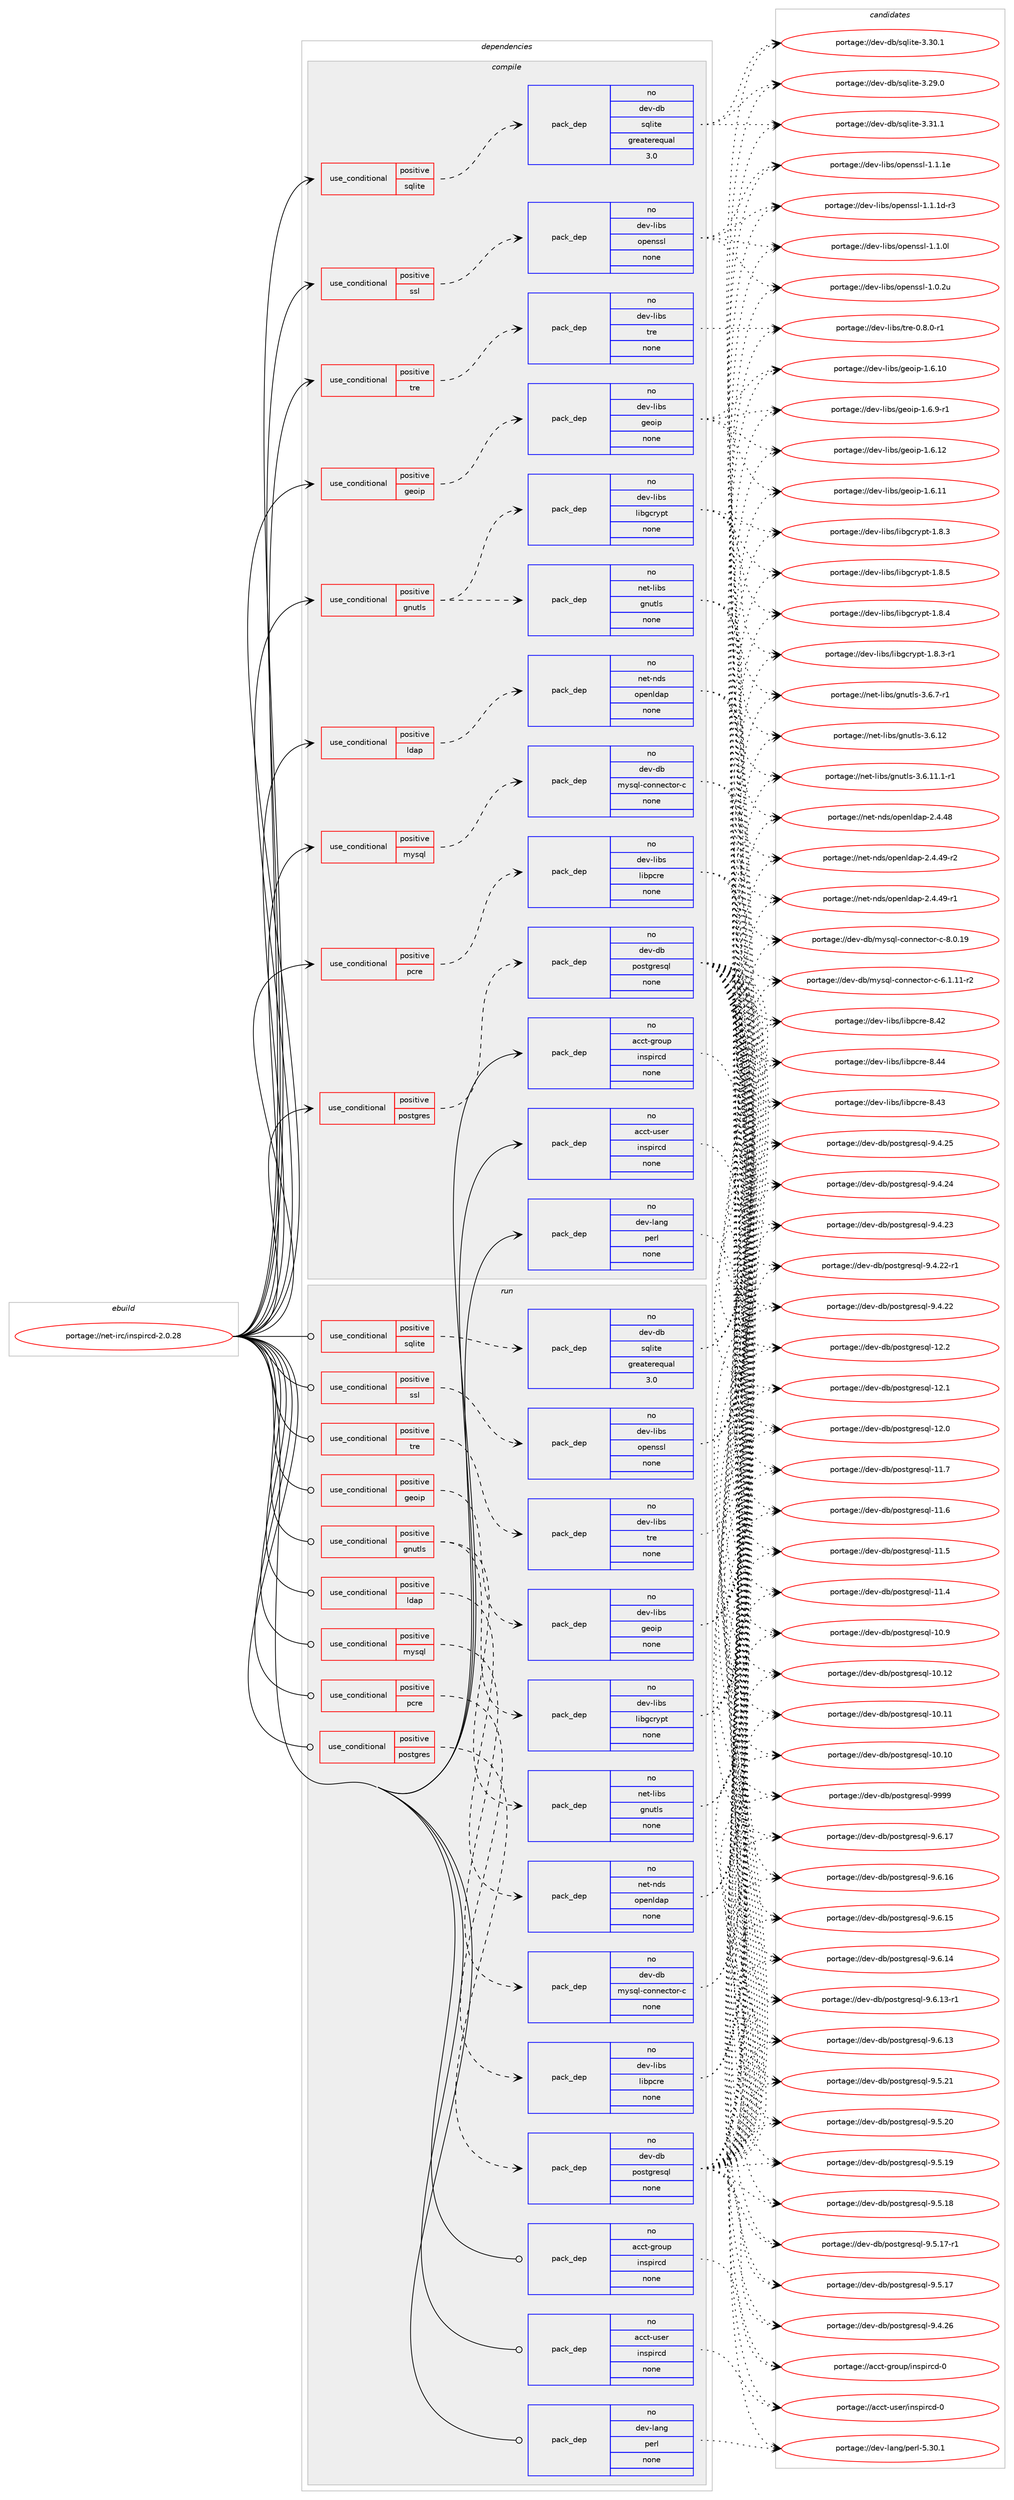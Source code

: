 digraph prolog {

# *************
# Graph options
# *************

newrank=true;
concentrate=true;
compound=true;
graph [rankdir=LR,fontname=Helvetica,fontsize=10,ranksep=1.5];#, ranksep=2.5, nodesep=0.2];
edge  [arrowhead=vee];
node  [fontname=Helvetica,fontsize=10];

# **********
# The ebuild
# **********

subgraph cluster_leftcol {
color=gray;
rank=same;
label=<<i>ebuild</i>>;
id [label="portage://net-irc/inspircd-2.0.28", color=red, width=4, href="../net-irc/inspircd-2.0.28.svg"];
}

# ****************
# The dependencies
# ****************

subgraph cluster_midcol {
color=gray;
label=<<i>dependencies</i>>;
subgraph cluster_compile {
fillcolor="#eeeeee";
style=filled;
label=<<i>compile</i>>;
subgraph cond4062 {
dependency23791 [label=<<TABLE BORDER="0" CELLBORDER="1" CELLSPACING="0" CELLPADDING="4"><TR><TD ROWSPAN="3" CELLPADDING="10">use_conditional</TD></TR><TR><TD>positive</TD></TR><TR><TD>geoip</TD></TR></TABLE>>, shape=none, color=red];
subgraph pack19357 {
dependency23792 [label=<<TABLE BORDER="0" CELLBORDER="1" CELLSPACING="0" CELLPADDING="4" WIDTH="220"><TR><TD ROWSPAN="6" CELLPADDING="30">pack_dep</TD></TR><TR><TD WIDTH="110">no</TD></TR><TR><TD>dev-libs</TD></TR><TR><TD>geoip</TD></TR><TR><TD>none</TD></TR><TR><TD></TD></TR></TABLE>>, shape=none, color=blue];
}
dependency23791:e -> dependency23792:w [weight=20,style="dashed",arrowhead="vee"];
}
id:e -> dependency23791:w [weight=20,style="solid",arrowhead="vee"];
subgraph cond4063 {
dependency23793 [label=<<TABLE BORDER="0" CELLBORDER="1" CELLSPACING="0" CELLPADDING="4"><TR><TD ROWSPAN="3" CELLPADDING="10">use_conditional</TD></TR><TR><TD>positive</TD></TR><TR><TD>gnutls</TD></TR></TABLE>>, shape=none, color=red];
subgraph pack19358 {
dependency23794 [label=<<TABLE BORDER="0" CELLBORDER="1" CELLSPACING="0" CELLPADDING="4" WIDTH="220"><TR><TD ROWSPAN="6" CELLPADDING="30">pack_dep</TD></TR><TR><TD WIDTH="110">no</TD></TR><TR><TD>net-libs</TD></TR><TR><TD>gnutls</TD></TR><TR><TD>none</TD></TR><TR><TD></TD></TR></TABLE>>, shape=none, color=blue];
}
dependency23793:e -> dependency23794:w [weight=20,style="dashed",arrowhead="vee"];
subgraph pack19359 {
dependency23795 [label=<<TABLE BORDER="0" CELLBORDER="1" CELLSPACING="0" CELLPADDING="4" WIDTH="220"><TR><TD ROWSPAN="6" CELLPADDING="30">pack_dep</TD></TR><TR><TD WIDTH="110">no</TD></TR><TR><TD>dev-libs</TD></TR><TR><TD>libgcrypt</TD></TR><TR><TD>none</TD></TR><TR><TD></TD></TR></TABLE>>, shape=none, color=blue];
}
dependency23793:e -> dependency23795:w [weight=20,style="dashed",arrowhead="vee"];
}
id:e -> dependency23793:w [weight=20,style="solid",arrowhead="vee"];
subgraph cond4064 {
dependency23796 [label=<<TABLE BORDER="0" CELLBORDER="1" CELLSPACING="0" CELLPADDING="4"><TR><TD ROWSPAN="3" CELLPADDING="10">use_conditional</TD></TR><TR><TD>positive</TD></TR><TR><TD>ldap</TD></TR></TABLE>>, shape=none, color=red];
subgraph pack19360 {
dependency23797 [label=<<TABLE BORDER="0" CELLBORDER="1" CELLSPACING="0" CELLPADDING="4" WIDTH="220"><TR><TD ROWSPAN="6" CELLPADDING="30">pack_dep</TD></TR><TR><TD WIDTH="110">no</TD></TR><TR><TD>net-nds</TD></TR><TR><TD>openldap</TD></TR><TR><TD>none</TD></TR><TR><TD></TD></TR></TABLE>>, shape=none, color=blue];
}
dependency23796:e -> dependency23797:w [weight=20,style="dashed",arrowhead="vee"];
}
id:e -> dependency23796:w [weight=20,style="solid",arrowhead="vee"];
subgraph cond4065 {
dependency23798 [label=<<TABLE BORDER="0" CELLBORDER="1" CELLSPACING="0" CELLPADDING="4"><TR><TD ROWSPAN="3" CELLPADDING="10">use_conditional</TD></TR><TR><TD>positive</TD></TR><TR><TD>mysql</TD></TR></TABLE>>, shape=none, color=red];
subgraph pack19361 {
dependency23799 [label=<<TABLE BORDER="0" CELLBORDER="1" CELLSPACING="0" CELLPADDING="4" WIDTH="220"><TR><TD ROWSPAN="6" CELLPADDING="30">pack_dep</TD></TR><TR><TD WIDTH="110">no</TD></TR><TR><TD>dev-db</TD></TR><TR><TD>mysql-connector-c</TD></TR><TR><TD>none</TD></TR><TR><TD></TD></TR></TABLE>>, shape=none, color=blue];
}
dependency23798:e -> dependency23799:w [weight=20,style="dashed",arrowhead="vee"];
}
id:e -> dependency23798:w [weight=20,style="solid",arrowhead="vee"];
subgraph cond4066 {
dependency23800 [label=<<TABLE BORDER="0" CELLBORDER="1" CELLSPACING="0" CELLPADDING="4"><TR><TD ROWSPAN="3" CELLPADDING="10">use_conditional</TD></TR><TR><TD>positive</TD></TR><TR><TD>pcre</TD></TR></TABLE>>, shape=none, color=red];
subgraph pack19362 {
dependency23801 [label=<<TABLE BORDER="0" CELLBORDER="1" CELLSPACING="0" CELLPADDING="4" WIDTH="220"><TR><TD ROWSPAN="6" CELLPADDING="30">pack_dep</TD></TR><TR><TD WIDTH="110">no</TD></TR><TR><TD>dev-libs</TD></TR><TR><TD>libpcre</TD></TR><TR><TD>none</TD></TR><TR><TD></TD></TR></TABLE>>, shape=none, color=blue];
}
dependency23800:e -> dependency23801:w [weight=20,style="dashed",arrowhead="vee"];
}
id:e -> dependency23800:w [weight=20,style="solid",arrowhead="vee"];
subgraph cond4067 {
dependency23802 [label=<<TABLE BORDER="0" CELLBORDER="1" CELLSPACING="0" CELLPADDING="4"><TR><TD ROWSPAN="3" CELLPADDING="10">use_conditional</TD></TR><TR><TD>positive</TD></TR><TR><TD>postgres</TD></TR></TABLE>>, shape=none, color=red];
subgraph pack19363 {
dependency23803 [label=<<TABLE BORDER="0" CELLBORDER="1" CELLSPACING="0" CELLPADDING="4" WIDTH="220"><TR><TD ROWSPAN="6" CELLPADDING="30">pack_dep</TD></TR><TR><TD WIDTH="110">no</TD></TR><TR><TD>dev-db</TD></TR><TR><TD>postgresql</TD></TR><TR><TD>none</TD></TR><TR><TD></TD></TR></TABLE>>, shape=none, color=blue];
}
dependency23802:e -> dependency23803:w [weight=20,style="dashed",arrowhead="vee"];
}
id:e -> dependency23802:w [weight=20,style="solid",arrowhead="vee"];
subgraph cond4068 {
dependency23804 [label=<<TABLE BORDER="0" CELLBORDER="1" CELLSPACING="0" CELLPADDING="4"><TR><TD ROWSPAN="3" CELLPADDING="10">use_conditional</TD></TR><TR><TD>positive</TD></TR><TR><TD>sqlite</TD></TR></TABLE>>, shape=none, color=red];
subgraph pack19364 {
dependency23805 [label=<<TABLE BORDER="0" CELLBORDER="1" CELLSPACING="0" CELLPADDING="4" WIDTH="220"><TR><TD ROWSPAN="6" CELLPADDING="30">pack_dep</TD></TR><TR><TD WIDTH="110">no</TD></TR><TR><TD>dev-db</TD></TR><TR><TD>sqlite</TD></TR><TR><TD>greaterequal</TD></TR><TR><TD>3.0</TD></TR></TABLE>>, shape=none, color=blue];
}
dependency23804:e -> dependency23805:w [weight=20,style="dashed",arrowhead="vee"];
}
id:e -> dependency23804:w [weight=20,style="solid",arrowhead="vee"];
subgraph cond4069 {
dependency23806 [label=<<TABLE BORDER="0" CELLBORDER="1" CELLSPACING="0" CELLPADDING="4"><TR><TD ROWSPAN="3" CELLPADDING="10">use_conditional</TD></TR><TR><TD>positive</TD></TR><TR><TD>ssl</TD></TR></TABLE>>, shape=none, color=red];
subgraph pack19365 {
dependency23807 [label=<<TABLE BORDER="0" CELLBORDER="1" CELLSPACING="0" CELLPADDING="4" WIDTH="220"><TR><TD ROWSPAN="6" CELLPADDING="30">pack_dep</TD></TR><TR><TD WIDTH="110">no</TD></TR><TR><TD>dev-libs</TD></TR><TR><TD>openssl</TD></TR><TR><TD>none</TD></TR><TR><TD></TD></TR></TABLE>>, shape=none, color=blue];
}
dependency23806:e -> dependency23807:w [weight=20,style="dashed",arrowhead="vee"];
}
id:e -> dependency23806:w [weight=20,style="solid",arrowhead="vee"];
subgraph cond4070 {
dependency23808 [label=<<TABLE BORDER="0" CELLBORDER="1" CELLSPACING="0" CELLPADDING="4"><TR><TD ROWSPAN="3" CELLPADDING="10">use_conditional</TD></TR><TR><TD>positive</TD></TR><TR><TD>tre</TD></TR></TABLE>>, shape=none, color=red];
subgraph pack19366 {
dependency23809 [label=<<TABLE BORDER="0" CELLBORDER="1" CELLSPACING="0" CELLPADDING="4" WIDTH="220"><TR><TD ROWSPAN="6" CELLPADDING="30">pack_dep</TD></TR><TR><TD WIDTH="110">no</TD></TR><TR><TD>dev-libs</TD></TR><TR><TD>tre</TD></TR><TR><TD>none</TD></TR><TR><TD></TD></TR></TABLE>>, shape=none, color=blue];
}
dependency23808:e -> dependency23809:w [weight=20,style="dashed",arrowhead="vee"];
}
id:e -> dependency23808:w [weight=20,style="solid",arrowhead="vee"];
subgraph pack19367 {
dependency23810 [label=<<TABLE BORDER="0" CELLBORDER="1" CELLSPACING="0" CELLPADDING="4" WIDTH="220"><TR><TD ROWSPAN="6" CELLPADDING="30">pack_dep</TD></TR><TR><TD WIDTH="110">no</TD></TR><TR><TD>acct-group</TD></TR><TR><TD>inspircd</TD></TR><TR><TD>none</TD></TR><TR><TD></TD></TR></TABLE>>, shape=none, color=blue];
}
id:e -> dependency23810:w [weight=20,style="solid",arrowhead="vee"];
subgraph pack19368 {
dependency23811 [label=<<TABLE BORDER="0" CELLBORDER="1" CELLSPACING="0" CELLPADDING="4" WIDTH="220"><TR><TD ROWSPAN="6" CELLPADDING="30">pack_dep</TD></TR><TR><TD WIDTH="110">no</TD></TR><TR><TD>acct-user</TD></TR><TR><TD>inspircd</TD></TR><TR><TD>none</TD></TR><TR><TD></TD></TR></TABLE>>, shape=none, color=blue];
}
id:e -> dependency23811:w [weight=20,style="solid",arrowhead="vee"];
subgraph pack19369 {
dependency23812 [label=<<TABLE BORDER="0" CELLBORDER="1" CELLSPACING="0" CELLPADDING="4" WIDTH="220"><TR><TD ROWSPAN="6" CELLPADDING="30">pack_dep</TD></TR><TR><TD WIDTH="110">no</TD></TR><TR><TD>dev-lang</TD></TR><TR><TD>perl</TD></TR><TR><TD>none</TD></TR><TR><TD></TD></TR></TABLE>>, shape=none, color=blue];
}
id:e -> dependency23812:w [weight=20,style="solid",arrowhead="vee"];
}
subgraph cluster_compileandrun {
fillcolor="#eeeeee";
style=filled;
label=<<i>compile and run</i>>;
}
subgraph cluster_run {
fillcolor="#eeeeee";
style=filled;
label=<<i>run</i>>;
subgraph cond4071 {
dependency23813 [label=<<TABLE BORDER="0" CELLBORDER="1" CELLSPACING="0" CELLPADDING="4"><TR><TD ROWSPAN="3" CELLPADDING="10">use_conditional</TD></TR><TR><TD>positive</TD></TR><TR><TD>geoip</TD></TR></TABLE>>, shape=none, color=red];
subgraph pack19370 {
dependency23814 [label=<<TABLE BORDER="0" CELLBORDER="1" CELLSPACING="0" CELLPADDING="4" WIDTH="220"><TR><TD ROWSPAN="6" CELLPADDING="30">pack_dep</TD></TR><TR><TD WIDTH="110">no</TD></TR><TR><TD>dev-libs</TD></TR><TR><TD>geoip</TD></TR><TR><TD>none</TD></TR><TR><TD></TD></TR></TABLE>>, shape=none, color=blue];
}
dependency23813:e -> dependency23814:w [weight=20,style="dashed",arrowhead="vee"];
}
id:e -> dependency23813:w [weight=20,style="solid",arrowhead="odot"];
subgraph cond4072 {
dependency23815 [label=<<TABLE BORDER="0" CELLBORDER="1" CELLSPACING="0" CELLPADDING="4"><TR><TD ROWSPAN="3" CELLPADDING="10">use_conditional</TD></TR><TR><TD>positive</TD></TR><TR><TD>gnutls</TD></TR></TABLE>>, shape=none, color=red];
subgraph pack19371 {
dependency23816 [label=<<TABLE BORDER="0" CELLBORDER="1" CELLSPACING="0" CELLPADDING="4" WIDTH="220"><TR><TD ROWSPAN="6" CELLPADDING="30">pack_dep</TD></TR><TR><TD WIDTH="110">no</TD></TR><TR><TD>net-libs</TD></TR><TR><TD>gnutls</TD></TR><TR><TD>none</TD></TR><TR><TD></TD></TR></TABLE>>, shape=none, color=blue];
}
dependency23815:e -> dependency23816:w [weight=20,style="dashed",arrowhead="vee"];
subgraph pack19372 {
dependency23817 [label=<<TABLE BORDER="0" CELLBORDER="1" CELLSPACING="0" CELLPADDING="4" WIDTH="220"><TR><TD ROWSPAN="6" CELLPADDING="30">pack_dep</TD></TR><TR><TD WIDTH="110">no</TD></TR><TR><TD>dev-libs</TD></TR><TR><TD>libgcrypt</TD></TR><TR><TD>none</TD></TR><TR><TD></TD></TR></TABLE>>, shape=none, color=blue];
}
dependency23815:e -> dependency23817:w [weight=20,style="dashed",arrowhead="vee"];
}
id:e -> dependency23815:w [weight=20,style="solid",arrowhead="odot"];
subgraph cond4073 {
dependency23818 [label=<<TABLE BORDER="0" CELLBORDER="1" CELLSPACING="0" CELLPADDING="4"><TR><TD ROWSPAN="3" CELLPADDING="10">use_conditional</TD></TR><TR><TD>positive</TD></TR><TR><TD>ldap</TD></TR></TABLE>>, shape=none, color=red];
subgraph pack19373 {
dependency23819 [label=<<TABLE BORDER="0" CELLBORDER="1" CELLSPACING="0" CELLPADDING="4" WIDTH="220"><TR><TD ROWSPAN="6" CELLPADDING="30">pack_dep</TD></TR><TR><TD WIDTH="110">no</TD></TR><TR><TD>net-nds</TD></TR><TR><TD>openldap</TD></TR><TR><TD>none</TD></TR><TR><TD></TD></TR></TABLE>>, shape=none, color=blue];
}
dependency23818:e -> dependency23819:w [weight=20,style="dashed",arrowhead="vee"];
}
id:e -> dependency23818:w [weight=20,style="solid",arrowhead="odot"];
subgraph cond4074 {
dependency23820 [label=<<TABLE BORDER="0" CELLBORDER="1" CELLSPACING="0" CELLPADDING="4"><TR><TD ROWSPAN="3" CELLPADDING="10">use_conditional</TD></TR><TR><TD>positive</TD></TR><TR><TD>mysql</TD></TR></TABLE>>, shape=none, color=red];
subgraph pack19374 {
dependency23821 [label=<<TABLE BORDER="0" CELLBORDER="1" CELLSPACING="0" CELLPADDING="4" WIDTH="220"><TR><TD ROWSPAN="6" CELLPADDING="30">pack_dep</TD></TR><TR><TD WIDTH="110">no</TD></TR><TR><TD>dev-db</TD></TR><TR><TD>mysql-connector-c</TD></TR><TR><TD>none</TD></TR><TR><TD></TD></TR></TABLE>>, shape=none, color=blue];
}
dependency23820:e -> dependency23821:w [weight=20,style="dashed",arrowhead="vee"];
}
id:e -> dependency23820:w [weight=20,style="solid",arrowhead="odot"];
subgraph cond4075 {
dependency23822 [label=<<TABLE BORDER="0" CELLBORDER="1" CELLSPACING="0" CELLPADDING="4"><TR><TD ROWSPAN="3" CELLPADDING="10">use_conditional</TD></TR><TR><TD>positive</TD></TR><TR><TD>pcre</TD></TR></TABLE>>, shape=none, color=red];
subgraph pack19375 {
dependency23823 [label=<<TABLE BORDER="0" CELLBORDER="1" CELLSPACING="0" CELLPADDING="4" WIDTH="220"><TR><TD ROWSPAN="6" CELLPADDING="30">pack_dep</TD></TR><TR><TD WIDTH="110">no</TD></TR><TR><TD>dev-libs</TD></TR><TR><TD>libpcre</TD></TR><TR><TD>none</TD></TR><TR><TD></TD></TR></TABLE>>, shape=none, color=blue];
}
dependency23822:e -> dependency23823:w [weight=20,style="dashed",arrowhead="vee"];
}
id:e -> dependency23822:w [weight=20,style="solid",arrowhead="odot"];
subgraph cond4076 {
dependency23824 [label=<<TABLE BORDER="0" CELLBORDER="1" CELLSPACING="0" CELLPADDING="4"><TR><TD ROWSPAN="3" CELLPADDING="10">use_conditional</TD></TR><TR><TD>positive</TD></TR><TR><TD>postgres</TD></TR></TABLE>>, shape=none, color=red];
subgraph pack19376 {
dependency23825 [label=<<TABLE BORDER="0" CELLBORDER="1" CELLSPACING="0" CELLPADDING="4" WIDTH="220"><TR><TD ROWSPAN="6" CELLPADDING="30">pack_dep</TD></TR><TR><TD WIDTH="110">no</TD></TR><TR><TD>dev-db</TD></TR><TR><TD>postgresql</TD></TR><TR><TD>none</TD></TR><TR><TD></TD></TR></TABLE>>, shape=none, color=blue];
}
dependency23824:e -> dependency23825:w [weight=20,style="dashed",arrowhead="vee"];
}
id:e -> dependency23824:w [weight=20,style="solid",arrowhead="odot"];
subgraph cond4077 {
dependency23826 [label=<<TABLE BORDER="0" CELLBORDER="1" CELLSPACING="0" CELLPADDING="4"><TR><TD ROWSPAN="3" CELLPADDING="10">use_conditional</TD></TR><TR><TD>positive</TD></TR><TR><TD>sqlite</TD></TR></TABLE>>, shape=none, color=red];
subgraph pack19377 {
dependency23827 [label=<<TABLE BORDER="0" CELLBORDER="1" CELLSPACING="0" CELLPADDING="4" WIDTH="220"><TR><TD ROWSPAN="6" CELLPADDING="30">pack_dep</TD></TR><TR><TD WIDTH="110">no</TD></TR><TR><TD>dev-db</TD></TR><TR><TD>sqlite</TD></TR><TR><TD>greaterequal</TD></TR><TR><TD>3.0</TD></TR></TABLE>>, shape=none, color=blue];
}
dependency23826:e -> dependency23827:w [weight=20,style="dashed",arrowhead="vee"];
}
id:e -> dependency23826:w [weight=20,style="solid",arrowhead="odot"];
subgraph cond4078 {
dependency23828 [label=<<TABLE BORDER="0" CELLBORDER="1" CELLSPACING="0" CELLPADDING="4"><TR><TD ROWSPAN="3" CELLPADDING="10">use_conditional</TD></TR><TR><TD>positive</TD></TR><TR><TD>ssl</TD></TR></TABLE>>, shape=none, color=red];
subgraph pack19378 {
dependency23829 [label=<<TABLE BORDER="0" CELLBORDER="1" CELLSPACING="0" CELLPADDING="4" WIDTH="220"><TR><TD ROWSPAN="6" CELLPADDING="30">pack_dep</TD></TR><TR><TD WIDTH="110">no</TD></TR><TR><TD>dev-libs</TD></TR><TR><TD>openssl</TD></TR><TR><TD>none</TD></TR><TR><TD></TD></TR></TABLE>>, shape=none, color=blue];
}
dependency23828:e -> dependency23829:w [weight=20,style="dashed",arrowhead="vee"];
}
id:e -> dependency23828:w [weight=20,style="solid",arrowhead="odot"];
subgraph cond4079 {
dependency23830 [label=<<TABLE BORDER="0" CELLBORDER="1" CELLSPACING="0" CELLPADDING="4"><TR><TD ROWSPAN="3" CELLPADDING="10">use_conditional</TD></TR><TR><TD>positive</TD></TR><TR><TD>tre</TD></TR></TABLE>>, shape=none, color=red];
subgraph pack19379 {
dependency23831 [label=<<TABLE BORDER="0" CELLBORDER="1" CELLSPACING="0" CELLPADDING="4" WIDTH="220"><TR><TD ROWSPAN="6" CELLPADDING="30">pack_dep</TD></TR><TR><TD WIDTH="110">no</TD></TR><TR><TD>dev-libs</TD></TR><TR><TD>tre</TD></TR><TR><TD>none</TD></TR><TR><TD></TD></TR></TABLE>>, shape=none, color=blue];
}
dependency23830:e -> dependency23831:w [weight=20,style="dashed",arrowhead="vee"];
}
id:e -> dependency23830:w [weight=20,style="solid",arrowhead="odot"];
subgraph pack19380 {
dependency23832 [label=<<TABLE BORDER="0" CELLBORDER="1" CELLSPACING="0" CELLPADDING="4" WIDTH="220"><TR><TD ROWSPAN="6" CELLPADDING="30">pack_dep</TD></TR><TR><TD WIDTH="110">no</TD></TR><TR><TD>acct-group</TD></TR><TR><TD>inspircd</TD></TR><TR><TD>none</TD></TR><TR><TD></TD></TR></TABLE>>, shape=none, color=blue];
}
id:e -> dependency23832:w [weight=20,style="solid",arrowhead="odot"];
subgraph pack19381 {
dependency23833 [label=<<TABLE BORDER="0" CELLBORDER="1" CELLSPACING="0" CELLPADDING="4" WIDTH="220"><TR><TD ROWSPAN="6" CELLPADDING="30">pack_dep</TD></TR><TR><TD WIDTH="110">no</TD></TR><TR><TD>acct-user</TD></TR><TR><TD>inspircd</TD></TR><TR><TD>none</TD></TR><TR><TD></TD></TR></TABLE>>, shape=none, color=blue];
}
id:e -> dependency23833:w [weight=20,style="solid",arrowhead="odot"];
subgraph pack19382 {
dependency23834 [label=<<TABLE BORDER="0" CELLBORDER="1" CELLSPACING="0" CELLPADDING="4" WIDTH="220"><TR><TD ROWSPAN="6" CELLPADDING="30">pack_dep</TD></TR><TR><TD WIDTH="110">no</TD></TR><TR><TD>dev-lang</TD></TR><TR><TD>perl</TD></TR><TR><TD>none</TD></TR><TR><TD></TD></TR></TABLE>>, shape=none, color=blue];
}
id:e -> dependency23834:w [weight=20,style="solid",arrowhead="odot"];
}
}

# **************
# The candidates
# **************

subgraph cluster_choices {
rank=same;
color=gray;
label=<<i>candidates</i>>;

subgraph choice19357 {
color=black;
nodesep=1;
choice1001011184510810598115471031011111051124549465446574511449 [label="portage://dev-libs/geoip-1.6.9-r1", color=red, width=4,href="../dev-libs/geoip-1.6.9-r1.svg"];
choice10010111845108105981154710310111110511245494654464950 [label="portage://dev-libs/geoip-1.6.12", color=red, width=4,href="../dev-libs/geoip-1.6.12.svg"];
choice10010111845108105981154710310111110511245494654464949 [label="portage://dev-libs/geoip-1.6.11", color=red, width=4,href="../dev-libs/geoip-1.6.11.svg"];
choice10010111845108105981154710310111110511245494654464948 [label="portage://dev-libs/geoip-1.6.10", color=red, width=4,href="../dev-libs/geoip-1.6.10.svg"];
dependency23792:e -> choice1001011184510810598115471031011111051124549465446574511449:w [style=dotted,weight="100"];
dependency23792:e -> choice10010111845108105981154710310111110511245494654464950:w [style=dotted,weight="100"];
dependency23792:e -> choice10010111845108105981154710310111110511245494654464949:w [style=dotted,weight="100"];
dependency23792:e -> choice10010111845108105981154710310111110511245494654464948:w [style=dotted,weight="100"];
}
subgraph choice19358 {
color=black;
nodesep=1;
choice1101011164510810598115471031101171161081154551465446554511449 [label="portage://net-libs/gnutls-3.6.7-r1", color=red, width=4,href="../net-libs/gnutls-3.6.7-r1.svg"];
choice11010111645108105981154710311011711610811545514654464950 [label="portage://net-libs/gnutls-3.6.12", color=red, width=4,href="../net-libs/gnutls-3.6.12.svg"];
choice1101011164510810598115471031101171161081154551465446494946494511449 [label="portage://net-libs/gnutls-3.6.11.1-r1", color=red, width=4,href="../net-libs/gnutls-3.6.11.1-r1.svg"];
dependency23794:e -> choice1101011164510810598115471031101171161081154551465446554511449:w [style=dotted,weight="100"];
dependency23794:e -> choice11010111645108105981154710311011711610811545514654464950:w [style=dotted,weight="100"];
dependency23794:e -> choice1101011164510810598115471031101171161081154551465446494946494511449:w [style=dotted,weight="100"];
}
subgraph choice19359 {
color=black;
nodesep=1;
choice1001011184510810598115471081059810399114121112116454946564653 [label="portage://dev-libs/libgcrypt-1.8.5", color=red, width=4,href="../dev-libs/libgcrypt-1.8.5.svg"];
choice1001011184510810598115471081059810399114121112116454946564652 [label="portage://dev-libs/libgcrypt-1.8.4", color=red, width=4,href="../dev-libs/libgcrypt-1.8.4.svg"];
choice10010111845108105981154710810598103991141211121164549465646514511449 [label="portage://dev-libs/libgcrypt-1.8.3-r1", color=red, width=4,href="../dev-libs/libgcrypt-1.8.3-r1.svg"];
choice1001011184510810598115471081059810399114121112116454946564651 [label="portage://dev-libs/libgcrypt-1.8.3", color=red, width=4,href="../dev-libs/libgcrypt-1.8.3.svg"];
dependency23795:e -> choice1001011184510810598115471081059810399114121112116454946564653:w [style=dotted,weight="100"];
dependency23795:e -> choice1001011184510810598115471081059810399114121112116454946564652:w [style=dotted,weight="100"];
dependency23795:e -> choice10010111845108105981154710810598103991141211121164549465646514511449:w [style=dotted,weight="100"];
dependency23795:e -> choice1001011184510810598115471081059810399114121112116454946564651:w [style=dotted,weight="100"];
}
subgraph choice19360 {
color=black;
nodesep=1;
choice110101116451101001154711111210111010810097112455046524652574511450 [label="portage://net-nds/openldap-2.4.49-r2", color=red, width=4,href="../net-nds/openldap-2.4.49-r2.svg"];
choice110101116451101001154711111210111010810097112455046524652574511449 [label="portage://net-nds/openldap-2.4.49-r1", color=red, width=4,href="../net-nds/openldap-2.4.49-r1.svg"];
choice11010111645110100115471111121011101081009711245504652465256 [label="portage://net-nds/openldap-2.4.48", color=red, width=4,href="../net-nds/openldap-2.4.48.svg"];
dependency23797:e -> choice110101116451101001154711111210111010810097112455046524652574511450:w [style=dotted,weight="100"];
dependency23797:e -> choice110101116451101001154711111210111010810097112455046524652574511449:w [style=dotted,weight="100"];
dependency23797:e -> choice11010111645110100115471111121011101081009711245504652465256:w [style=dotted,weight="100"];
}
subgraph choice19361 {
color=black;
nodesep=1;
choice100101118451009847109121115113108459911111011010199116111114459945564648464957 [label="portage://dev-db/mysql-connector-c-8.0.19", color=red, width=4,href="../dev-db/mysql-connector-c-8.0.19.svg"];
choice1001011184510098471091211151131084599111110110101991161111144599455446494649494511450 [label="portage://dev-db/mysql-connector-c-6.1.11-r2", color=red, width=4,href="../dev-db/mysql-connector-c-6.1.11-r2.svg"];
dependency23799:e -> choice100101118451009847109121115113108459911111011010199116111114459945564648464957:w [style=dotted,weight="100"];
dependency23799:e -> choice1001011184510098471091211151131084599111110110101991161111144599455446494649494511450:w [style=dotted,weight="100"];
}
subgraph choice19362 {
color=black;
nodesep=1;
choice10010111845108105981154710810598112991141014556465252 [label="portage://dev-libs/libpcre-8.44", color=red, width=4,href="../dev-libs/libpcre-8.44.svg"];
choice10010111845108105981154710810598112991141014556465251 [label="portage://dev-libs/libpcre-8.43", color=red, width=4,href="../dev-libs/libpcre-8.43.svg"];
choice10010111845108105981154710810598112991141014556465250 [label="portage://dev-libs/libpcre-8.42", color=red, width=4,href="../dev-libs/libpcre-8.42.svg"];
dependency23801:e -> choice10010111845108105981154710810598112991141014556465252:w [style=dotted,weight="100"];
dependency23801:e -> choice10010111845108105981154710810598112991141014556465251:w [style=dotted,weight="100"];
dependency23801:e -> choice10010111845108105981154710810598112991141014556465250:w [style=dotted,weight="100"];
}
subgraph choice19363 {
color=black;
nodesep=1;
choice1001011184510098471121111151161031141011151131084557575757 [label="portage://dev-db/postgresql-9999", color=red, width=4,href="../dev-db/postgresql-9999.svg"];
choice10010111845100984711211111511610311410111511310845574654464955 [label="portage://dev-db/postgresql-9.6.17", color=red, width=4,href="../dev-db/postgresql-9.6.17.svg"];
choice10010111845100984711211111511610311410111511310845574654464954 [label="portage://dev-db/postgresql-9.6.16", color=red, width=4,href="../dev-db/postgresql-9.6.16.svg"];
choice10010111845100984711211111511610311410111511310845574654464953 [label="portage://dev-db/postgresql-9.6.15", color=red, width=4,href="../dev-db/postgresql-9.6.15.svg"];
choice10010111845100984711211111511610311410111511310845574654464952 [label="portage://dev-db/postgresql-9.6.14", color=red, width=4,href="../dev-db/postgresql-9.6.14.svg"];
choice100101118451009847112111115116103114101115113108455746544649514511449 [label="portage://dev-db/postgresql-9.6.13-r1", color=red, width=4,href="../dev-db/postgresql-9.6.13-r1.svg"];
choice10010111845100984711211111511610311410111511310845574654464951 [label="portage://dev-db/postgresql-9.6.13", color=red, width=4,href="../dev-db/postgresql-9.6.13.svg"];
choice10010111845100984711211111511610311410111511310845574653465049 [label="portage://dev-db/postgresql-9.5.21", color=red, width=4,href="../dev-db/postgresql-9.5.21.svg"];
choice10010111845100984711211111511610311410111511310845574653465048 [label="portage://dev-db/postgresql-9.5.20", color=red, width=4,href="../dev-db/postgresql-9.5.20.svg"];
choice10010111845100984711211111511610311410111511310845574653464957 [label="portage://dev-db/postgresql-9.5.19", color=red, width=4,href="../dev-db/postgresql-9.5.19.svg"];
choice10010111845100984711211111511610311410111511310845574653464956 [label="portage://dev-db/postgresql-9.5.18", color=red, width=4,href="../dev-db/postgresql-9.5.18.svg"];
choice100101118451009847112111115116103114101115113108455746534649554511449 [label="portage://dev-db/postgresql-9.5.17-r1", color=red, width=4,href="../dev-db/postgresql-9.5.17-r1.svg"];
choice10010111845100984711211111511610311410111511310845574653464955 [label="portage://dev-db/postgresql-9.5.17", color=red, width=4,href="../dev-db/postgresql-9.5.17.svg"];
choice10010111845100984711211111511610311410111511310845574652465054 [label="portage://dev-db/postgresql-9.4.26", color=red, width=4,href="../dev-db/postgresql-9.4.26.svg"];
choice10010111845100984711211111511610311410111511310845574652465053 [label="portage://dev-db/postgresql-9.4.25", color=red, width=4,href="../dev-db/postgresql-9.4.25.svg"];
choice10010111845100984711211111511610311410111511310845574652465052 [label="portage://dev-db/postgresql-9.4.24", color=red, width=4,href="../dev-db/postgresql-9.4.24.svg"];
choice10010111845100984711211111511610311410111511310845574652465051 [label="portage://dev-db/postgresql-9.4.23", color=red, width=4,href="../dev-db/postgresql-9.4.23.svg"];
choice100101118451009847112111115116103114101115113108455746524650504511449 [label="portage://dev-db/postgresql-9.4.22-r1", color=red, width=4,href="../dev-db/postgresql-9.4.22-r1.svg"];
choice10010111845100984711211111511610311410111511310845574652465050 [label="portage://dev-db/postgresql-9.4.22", color=red, width=4,href="../dev-db/postgresql-9.4.22.svg"];
choice1001011184510098471121111151161031141011151131084549504650 [label="portage://dev-db/postgresql-12.2", color=red, width=4,href="../dev-db/postgresql-12.2.svg"];
choice1001011184510098471121111151161031141011151131084549504649 [label="portage://dev-db/postgresql-12.1", color=red, width=4,href="../dev-db/postgresql-12.1.svg"];
choice1001011184510098471121111151161031141011151131084549504648 [label="portage://dev-db/postgresql-12.0", color=red, width=4,href="../dev-db/postgresql-12.0.svg"];
choice1001011184510098471121111151161031141011151131084549494655 [label="portage://dev-db/postgresql-11.7", color=red, width=4,href="../dev-db/postgresql-11.7.svg"];
choice1001011184510098471121111151161031141011151131084549494654 [label="portage://dev-db/postgresql-11.6", color=red, width=4,href="../dev-db/postgresql-11.6.svg"];
choice1001011184510098471121111151161031141011151131084549494653 [label="portage://dev-db/postgresql-11.5", color=red, width=4,href="../dev-db/postgresql-11.5.svg"];
choice1001011184510098471121111151161031141011151131084549494652 [label="portage://dev-db/postgresql-11.4", color=red, width=4,href="../dev-db/postgresql-11.4.svg"];
choice1001011184510098471121111151161031141011151131084549484657 [label="portage://dev-db/postgresql-10.9", color=red, width=4,href="../dev-db/postgresql-10.9.svg"];
choice100101118451009847112111115116103114101115113108454948464950 [label="portage://dev-db/postgresql-10.12", color=red, width=4,href="../dev-db/postgresql-10.12.svg"];
choice100101118451009847112111115116103114101115113108454948464949 [label="portage://dev-db/postgresql-10.11", color=red, width=4,href="../dev-db/postgresql-10.11.svg"];
choice100101118451009847112111115116103114101115113108454948464948 [label="portage://dev-db/postgresql-10.10", color=red, width=4,href="../dev-db/postgresql-10.10.svg"];
dependency23803:e -> choice1001011184510098471121111151161031141011151131084557575757:w [style=dotted,weight="100"];
dependency23803:e -> choice10010111845100984711211111511610311410111511310845574654464955:w [style=dotted,weight="100"];
dependency23803:e -> choice10010111845100984711211111511610311410111511310845574654464954:w [style=dotted,weight="100"];
dependency23803:e -> choice10010111845100984711211111511610311410111511310845574654464953:w [style=dotted,weight="100"];
dependency23803:e -> choice10010111845100984711211111511610311410111511310845574654464952:w [style=dotted,weight="100"];
dependency23803:e -> choice100101118451009847112111115116103114101115113108455746544649514511449:w [style=dotted,weight="100"];
dependency23803:e -> choice10010111845100984711211111511610311410111511310845574654464951:w [style=dotted,weight="100"];
dependency23803:e -> choice10010111845100984711211111511610311410111511310845574653465049:w [style=dotted,weight="100"];
dependency23803:e -> choice10010111845100984711211111511610311410111511310845574653465048:w [style=dotted,weight="100"];
dependency23803:e -> choice10010111845100984711211111511610311410111511310845574653464957:w [style=dotted,weight="100"];
dependency23803:e -> choice10010111845100984711211111511610311410111511310845574653464956:w [style=dotted,weight="100"];
dependency23803:e -> choice100101118451009847112111115116103114101115113108455746534649554511449:w [style=dotted,weight="100"];
dependency23803:e -> choice10010111845100984711211111511610311410111511310845574653464955:w [style=dotted,weight="100"];
dependency23803:e -> choice10010111845100984711211111511610311410111511310845574652465054:w [style=dotted,weight="100"];
dependency23803:e -> choice10010111845100984711211111511610311410111511310845574652465053:w [style=dotted,weight="100"];
dependency23803:e -> choice10010111845100984711211111511610311410111511310845574652465052:w [style=dotted,weight="100"];
dependency23803:e -> choice10010111845100984711211111511610311410111511310845574652465051:w [style=dotted,weight="100"];
dependency23803:e -> choice100101118451009847112111115116103114101115113108455746524650504511449:w [style=dotted,weight="100"];
dependency23803:e -> choice10010111845100984711211111511610311410111511310845574652465050:w [style=dotted,weight="100"];
dependency23803:e -> choice1001011184510098471121111151161031141011151131084549504650:w [style=dotted,weight="100"];
dependency23803:e -> choice1001011184510098471121111151161031141011151131084549504649:w [style=dotted,weight="100"];
dependency23803:e -> choice1001011184510098471121111151161031141011151131084549504648:w [style=dotted,weight="100"];
dependency23803:e -> choice1001011184510098471121111151161031141011151131084549494655:w [style=dotted,weight="100"];
dependency23803:e -> choice1001011184510098471121111151161031141011151131084549494654:w [style=dotted,weight="100"];
dependency23803:e -> choice1001011184510098471121111151161031141011151131084549494653:w [style=dotted,weight="100"];
dependency23803:e -> choice1001011184510098471121111151161031141011151131084549494652:w [style=dotted,weight="100"];
dependency23803:e -> choice1001011184510098471121111151161031141011151131084549484657:w [style=dotted,weight="100"];
dependency23803:e -> choice100101118451009847112111115116103114101115113108454948464950:w [style=dotted,weight="100"];
dependency23803:e -> choice100101118451009847112111115116103114101115113108454948464949:w [style=dotted,weight="100"];
dependency23803:e -> choice100101118451009847112111115116103114101115113108454948464948:w [style=dotted,weight="100"];
}
subgraph choice19364 {
color=black;
nodesep=1;
choice10010111845100984711511310810511610145514651494649 [label="portage://dev-db/sqlite-3.31.1", color=red, width=4,href="../dev-db/sqlite-3.31.1.svg"];
choice10010111845100984711511310810511610145514651484649 [label="portage://dev-db/sqlite-3.30.1", color=red, width=4,href="../dev-db/sqlite-3.30.1.svg"];
choice10010111845100984711511310810511610145514650574648 [label="portage://dev-db/sqlite-3.29.0", color=red, width=4,href="../dev-db/sqlite-3.29.0.svg"];
dependency23805:e -> choice10010111845100984711511310810511610145514651494649:w [style=dotted,weight="100"];
dependency23805:e -> choice10010111845100984711511310810511610145514651484649:w [style=dotted,weight="100"];
dependency23805:e -> choice10010111845100984711511310810511610145514650574648:w [style=dotted,weight="100"];
}
subgraph choice19365 {
color=black;
nodesep=1;
choice100101118451081059811547111112101110115115108454946494649101 [label="portage://dev-libs/openssl-1.1.1e", color=red, width=4,href="../dev-libs/openssl-1.1.1e.svg"];
choice1001011184510810598115471111121011101151151084549464946491004511451 [label="portage://dev-libs/openssl-1.1.1d-r3", color=red, width=4,href="../dev-libs/openssl-1.1.1d-r3.svg"];
choice100101118451081059811547111112101110115115108454946494648108 [label="portage://dev-libs/openssl-1.1.0l", color=red, width=4,href="../dev-libs/openssl-1.1.0l.svg"];
choice100101118451081059811547111112101110115115108454946484650117 [label="portage://dev-libs/openssl-1.0.2u", color=red, width=4,href="../dev-libs/openssl-1.0.2u.svg"];
dependency23807:e -> choice100101118451081059811547111112101110115115108454946494649101:w [style=dotted,weight="100"];
dependency23807:e -> choice1001011184510810598115471111121011101151151084549464946491004511451:w [style=dotted,weight="100"];
dependency23807:e -> choice100101118451081059811547111112101110115115108454946494648108:w [style=dotted,weight="100"];
dependency23807:e -> choice100101118451081059811547111112101110115115108454946484650117:w [style=dotted,weight="100"];
}
subgraph choice19366 {
color=black;
nodesep=1;
choice1001011184510810598115471161141014548465646484511449 [label="portage://dev-libs/tre-0.8.0-r1", color=red, width=4,href="../dev-libs/tre-0.8.0-r1.svg"];
dependency23809:e -> choice1001011184510810598115471161141014548465646484511449:w [style=dotted,weight="100"];
}
subgraph choice19367 {
color=black;
nodesep=1;
choice9799991164510311411111711247105110115112105114991004548 [label="portage://acct-group/inspircd-0", color=red, width=4,href="../acct-group/inspircd-0.svg"];
dependency23810:e -> choice9799991164510311411111711247105110115112105114991004548:w [style=dotted,weight="100"];
}
subgraph choice19368 {
color=black;
nodesep=1;
choice9799991164511711510111447105110115112105114991004548 [label="portage://acct-user/inspircd-0", color=red, width=4,href="../acct-user/inspircd-0.svg"];
dependency23811:e -> choice9799991164511711510111447105110115112105114991004548:w [style=dotted,weight="100"];
}
subgraph choice19369 {
color=black;
nodesep=1;
choice10010111845108971101034711210111410845534651484649 [label="portage://dev-lang/perl-5.30.1", color=red, width=4,href="../dev-lang/perl-5.30.1.svg"];
dependency23812:e -> choice10010111845108971101034711210111410845534651484649:w [style=dotted,weight="100"];
}
subgraph choice19370 {
color=black;
nodesep=1;
choice1001011184510810598115471031011111051124549465446574511449 [label="portage://dev-libs/geoip-1.6.9-r1", color=red, width=4,href="../dev-libs/geoip-1.6.9-r1.svg"];
choice10010111845108105981154710310111110511245494654464950 [label="portage://dev-libs/geoip-1.6.12", color=red, width=4,href="../dev-libs/geoip-1.6.12.svg"];
choice10010111845108105981154710310111110511245494654464949 [label="portage://dev-libs/geoip-1.6.11", color=red, width=4,href="../dev-libs/geoip-1.6.11.svg"];
choice10010111845108105981154710310111110511245494654464948 [label="portage://dev-libs/geoip-1.6.10", color=red, width=4,href="../dev-libs/geoip-1.6.10.svg"];
dependency23814:e -> choice1001011184510810598115471031011111051124549465446574511449:w [style=dotted,weight="100"];
dependency23814:e -> choice10010111845108105981154710310111110511245494654464950:w [style=dotted,weight="100"];
dependency23814:e -> choice10010111845108105981154710310111110511245494654464949:w [style=dotted,weight="100"];
dependency23814:e -> choice10010111845108105981154710310111110511245494654464948:w [style=dotted,weight="100"];
}
subgraph choice19371 {
color=black;
nodesep=1;
choice1101011164510810598115471031101171161081154551465446554511449 [label="portage://net-libs/gnutls-3.6.7-r1", color=red, width=4,href="../net-libs/gnutls-3.6.7-r1.svg"];
choice11010111645108105981154710311011711610811545514654464950 [label="portage://net-libs/gnutls-3.6.12", color=red, width=4,href="../net-libs/gnutls-3.6.12.svg"];
choice1101011164510810598115471031101171161081154551465446494946494511449 [label="portage://net-libs/gnutls-3.6.11.1-r1", color=red, width=4,href="../net-libs/gnutls-3.6.11.1-r1.svg"];
dependency23816:e -> choice1101011164510810598115471031101171161081154551465446554511449:w [style=dotted,weight="100"];
dependency23816:e -> choice11010111645108105981154710311011711610811545514654464950:w [style=dotted,weight="100"];
dependency23816:e -> choice1101011164510810598115471031101171161081154551465446494946494511449:w [style=dotted,weight="100"];
}
subgraph choice19372 {
color=black;
nodesep=1;
choice1001011184510810598115471081059810399114121112116454946564653 [label="portage://dev-libs/libgcrypt-1.8.5", color=red, width=4,href="../dev-libs/libgcrypt-1.8.5.svg"];
choice1001011184510810598115471081059810399114121112116454946564652 [label="portage://dev-libs/libgcrypt-1.8.4", color=red, width=4,href="../dev-libs/libgcrypt-1.8.4.svg"];
choice10010111845108105981154710810598103991141211121164549465646514511449 [label="portage://dev-libs/libgcrypt-1.8.3-r1", color=red, width=4,href="../dev-libs/libgcrypt-1.8.3-r1.svg"];
choice1001011184510810598115471081059810399114121112116454946564651 [label="portage://dev-libs/libgcrypt-1.8.3", color=red, width=4,href="../dev-libs/libgcrypt-1.8.3.svg"];
dependency23817:e -> choice1001011184510810598115471081059810399114121112116454946564653:w [style=dotted,weight="100"];
dependency23817:e -> choice1001011184510810598115471081059810399114121112116454946564652:w [style=dotted,weight="100"];
dependency23817:e -> choice10010111845108105981154710810598103991141211121164549465646514511449:w [style=dotted,weight="100"];
dependency23817:e -> choice1001011184510810598115471081059810399114121112116454946564651:w [style=dotted,weight="100"];
}
subgraph choice19373 {
color=black;
nodesep=1;
choice110101116451101001154711111210111010810097112455046524652574511450 [label="portage://net-nds/openldap-2.4.49-r2", color=red, width=4,href="../net-nds/openldap-2.4.49-r2.svg"];
choice110101116451101001154711111210111010810097112455046524652574511449 [label="portage://net-nds/openldap-2.4.49-r1", color=red, width=4,href="../net-nds/openldap-2.4.49-r1.svg"];
choice11010111645110100115471111121011101081009711245504652465256 [label="portage://net-nds/openldap-2.4.48", color=red, width=4,href="../net-nds/openldap-2.4.48.svg"];
dependency23819:e -> choice110101116451101001154711111210111010810097112455046524652574511450:w [style=dotted,weight="100"];
dependency23819:e -> choice110101116451101001154711111210111010810097112455046524652574511449:w [style=dotted,weight="100"];
dependency23819:e -> choice11010111645110100115471111121011101081009711245504652465256:w [style=dotted,weight="100"];
}
subgraph choice19374 {
color=black;
nodesep=1;
choice100101118451009847109121115113108459911111011010199116111114459945564648464957 [label="portage://dev-db/mysql-connector-c-8.0.19", color=red, width=4,href="../dev-db/mysql-connector-c-8.0.19.svg"];
choice1001011184510098471091211151131084599111110110101991161111144599455446494649494511450 [label="portage://dev-db/mysql-connector-c-6.1.11-r2", color=red, width=4,href="../dev-db/mysql-connector-c-6.1.11-r2.svg"];
dependency23821:e -> choice100101118451009847109121115113108459911111011010199116111114459945564648464957:w [style=dotted,weight="100"];
dependency23821:e -> choice1001011184510098471091211151131084599111110110101991161111144599455446494649494511450:w [style=dotted,weight="100"];
}
subgraph choice19375 {
color=black;
nodesep=1;
choice10010111845108105981154710810598112991141014556465252 [label="portage://dev-libs/libpcre-8.44", color=red, width=4,href="../dev-libs/libpcre-8.44.svg"];
choice10010111845108105981154710810598112991141014556465251 [label="portage://dev-libs/libpcre-8.43", color=red, width=4,href="../dev-libs/libpcre-8.43.svg"];
choice10010111845108105981154710810598112991141014556465250 [label="portage://dev-libs/libpcre-8.42", color=red, width=4,href="../dev-libs/libpcre-8.42.svg"];
dependency23823:e -> choice10010111845108105981154710810598112991141014556465252:w [style=dotted,weight="100"];
dependency23823:e -> choice10010111845108105981154710810598112991141014556465251:w [style=dotted,weight="100"];
dependency23823:e -> choice10010111845108105981154710810598112991141014556465250:w [style=dotted,weight="100"];
}
subgraph choice19376 {
color=black;
nodesep=1;
choice1001011184510098471121111151161031141011151131084557575757 [label="portage://dev-db/postgresql-9999", color=red, width=4,href="../dev-db/postgresql-9999.svg"];
choice10010111845100984711211111511610311410111511310845574654464955 [label="portage://dev-db/postgresql-9.6.17", color=red, width=4,href="../dev-db/postgresql-9.6.17.svg"];
choice10010111845100984711211111511610311410111511310845574654464954 [label="portage://dev-db/postgresql-9.6.16", color=red, width=4,href="../dev-db/postgresql-9.6.16.svg"];
choice10010111845100984711211111511610311410111511310845574654464953 [label="portage://dev-db/postgresql-9.6.15", color=red, width=4,href="../dev-db/postgresql-9.6.15.svg"];
choice10010111845100984711211111511610311410111511310845574654464952 [label="portage://dev-db/postgresql-9.6.14", color=red, width=4,href="../dev-db/postgresql-9.6.14.svg"];
choice100101118451009847112111115116103114101115113108455746544649514511449 [label="portage://dev-db/postgresql-9.6.13-r1", color=red, width=4,href="../dev-db/postgresql-9.6.13-r1.svg"];
choice10010111845100984711211111511610311410111511310845574654464951 [label="portage://dev-db/postgresql-9.6.13", color=red, width=4,href="../dev-db/postgresql-9.6.13.svg"];
choice10010111845100984711211111511610311410111511310845574653465049 [label="portage://dev-db/postgresql-9.5.21", color=red, width=4,href="../dev-db/postgresql-9.5.21.svg"];
choice10010111845100984711211111511610311410111511310845574653465048 [label="portage://dev-db/postgresql-9.5.20", color=red, width=4,href="../dev-db/postgresql-9.5.20.svg"];
choice10010111845100984711211111511610311410111511310845574653464957 [label="portage://dev-db/postgresql-9.5.19", color=red, width=4,href="../dev-db/postgresql-9.5.19.svg"];
choice10010111845100984711211111511610311410111511310845574653464956 [label="portage://dev-db/postgresql-9.5.18", color=red, width=4,href="../dev-db/postgresql-9.5.18.svg"];
choice100101118451009847112111115116103114101115113108455746534649554511449 [label="portage://dev-db/postgresql-9.5.17-r1", color=red, width=4,href="../dev-db/postgresql-9.5.17-r1.svg"];
choice10010111845100984711211111511610311410111511310845574653464955 [label="portage://dev-db/postgresql-9.5.17", color=red, width=4,href="../dev-db/postgresql-9.5.17.svg"];
choice10010111845100984711211111511610311410111511310845574652465054 [label="portage://dev-db/postgresql-9.4.26", color=red, width=4,href="../dev-db/postgresql-9.4.26.svg"];
choice10010111845100984711211111511610311410111511310845574652465053 [label="portage://dev-db/postgresql-9.4.25", color=red, width=4,href="../dev-db/postgresql-9.4.25.svg"];
choice10010111845100984711211111511610311410111511310845574652465052 [label="portage://dev-db/postgresql-9.4.24", color=red, width=4,href="../dev-db/postgresql-9.4.24.svg"];
choice10010111845100984711211111511610311410111511310845574652465051 [label="portage://dev-db/postgresql-9.4.23", color=red, width=4,href="../dev-db/postgresql-9.4.23.svg"];
choice100101118451009847112111115116103114101115113108455746524650504511449 [label="portage://dev-db/postgresql-9.4.22-r1", color=red, width=4,href="../dev-db/postgresql-9.4.22-r1.svg"];
choice10010111845100984711211111511610311410111511310845574652465050 [label="portage://dev-db/postgresql-9.4.22", color=red, width=4,href="../dev-db/postgresql-9.4.22.svg"];
choice1001011184510098471121111151161031141011151131084549504650 [label="portage://dev-db/postgresql-12.2", color=red, width=4,href="../dev-db/postgresql-12.2.svg"];
choice1001011184510098471121111151161031141011151131084549504649 [label="portage://dev-db/postgresql-12.1", color=red, width=4,href="../dev-db/postgresql-12.1.svg"];
choice1001011184510098471121111151161031141011151131084549504648 [label="portage://dev-db/postgresql-12.0", color=red, width=4,href="../dev-db/postgresql-12.0.svg"];
choice1001011184510098471121111151161031141011151131084549494655 [label="portage://dev-db/postgresql-11.7", color=red, width=4,href="../dev-db/postgresql-11.7.svg"];
choice1001011184510098471121111151161031141011151131084549494654 [label="portage://dev-db/postgresql-11.6", color=red, width=4,href="../dev-db/postgresql-11.6.svg"];
choice1001011184510098471121111151161031141011151131084549494653 [label="portage://dev-db/postgresql-11.5", color=red, width=4,href="../dev-db/postgresql-11.5.svg"];
choice1001011184510098471121111151161031141011151131084549494652 [label="portage://dev-db/postgresql-11.4", color=red, width=4,href="../dev-db/postgresql-11.4.svg"];
choice1001011184510098471121111151161031141011151131084549484657 [label="portage://dev-db/postgresql-10.9", color=red, width=4,href="../dev-db/postgresql-10.9.svg"];
choice100101118451009847112111115116103114101115113108454948464950 [label="portage://dev-db/postgresql-10.12", color=red, width=4,href="../dev-db/postgresql-10.12.svg"];
choice100101118451009847112111115116103114101115113108454948464949 [label="portage://dev-db/postgresql-10.11", color=red, width=4,href="../dev-db/postgresql-10.11.svg"];
choice100101118451009847112111115116103114101115113108454948464948 [label="portage://dev-db/postgresql-10.10", color=red, width=4,href="../dev-db/postgresql-10.10.svg"];
dependency23825:e -> choice1001011184510098471121111151161031141011151131084557575757:w [style=dotted,weight="100"];
dependency23825:e -> choice10010111845100984711211111511610311410111511310845574654464955:w [style=dotted,weight="100"];
dependency23825:e -> choice10010111845100984711211111511610311410111511310845574654464954:w [style=dotted,weight="100"];
dependency23825:e -> choice10010111845100984711211111511610311410111511310845574654464953:w [style=dotted,weight="100"];
dependency23825:e -> choice10010111845100984711211111511610311410111511310845574654464952:w [style=dotted,weight="100"];
dependency23825:e -> choice100101118451009847112111115116103114101115113108455746544649514511449:w [style=dotted,weight="100"];
dependency23825:e -> choice10010111845100984711211111511610311410111511310845574654464951:w [style=dotted,weight="100"];
dependency23825:e -> choice10010111845100984711211111511610311410111511310845574653465049:w [style=dotted,weight="100"];
dependency23825:e -> choice10010111845100984711211111511610311410111511310845574653465048:w [style=dotted,weight="100"];
dependency23825:e -> choice10010111845100984711211111511610311410111511310845574653464957:w [style=dotted,weight="100"];
dependency23825:e -> choice10010111845100984711211111511610311410111511310845574653464956:w [style=dotted,weight="100"];
dependency23825:e -> choice100101118451009847112111115116103114101115113108455746534649554511449:w [style=dotted,weight="100"];
dependency23825:e -> choice10010111845100984711211111511610311410111511310845574653464955:w [style=dotted,weight="100"];
dependency23825:e -> choice10010111845100984711211111511610311410111511310845574652465054:w [style=dotted,weight="100"];
dependency23825:e -> choice10010111845100984711211111511610311410111511310845574652465053:w [style=dotted,weight="100"];
dependency23825:e -> choice10010111845100984711211111511610311410111511310845574652465052:w [style=dotted,weight="100"];
dependency23825:e -> choice10010111845100984711211111511610311410111511310845574652465051:w [style=dotted,weight="100"];
dependency23825:e -> choice100101118451009847112111115116103114101115113108455746524650504511449:w [style=dotted,weight="100"];
dependency23825:e -> choice10010111845100984711211111511610311410111511310845574652465050:w [style=dotted,weight="100"];
dependency23825:e -> choice1001011184510098471121111151161031141011151131084549504650:w [style=dotted,weight="100"];
dependency23825:e -> choice1001011184510098471121111151161031141011151131084549504649:w [style=dotted,weight="100"];
dependency23825:e -> choice1001011184510098471121111151161031141011151131084549504648:w [style=dotted,weight="100"];
dependency23825:e -> choice1001011184510098471121111151161031141011151131084549494655:w [style=dotted,weight="100"];
dependency23825:e -> choice1001011184510098471121111151161031141011151131084549494654:w [style=dotted,weight="100"];
dependency23825:e -> choice1001011184510098471121111151161031141011151131084549494653:w [style=dotted,weight="100"];
dependency23825:e -> choice1001011184510098471121111151161031141011151131084549494652:w [style=dotted,weight="100"];
dependency23825:e -> choice1001011184510098471121111151161031141011151131084549484657:w [style=dotted,weight="100"];
dependency23825:e -> choice100101118451009847112111115116103114101115113108454948464950:w [style=dotted,weight="100"];
dependency23825:e -> choice100101118451009847112111115116103114101115113108454948464949:w [style=dotted,weight="100"];
dependency23825:e -> choice100101118451009847112111115116103114101115113108454948464948:w [style=dotted,weight="100"];
}
subgraph choice19377 {
color=black;
nodesep=1;
choice10010111845100984711511310810511610145514651494649 [label="portage://dev-db/sqlite-3.31.1", color=red, width=4,href="../dev-db/sqlite-3.31.1.svg"];
choice10010111845100984711511310810511610145514651484649 [label="portage://dev-db/sqlite-3.30.1", color=red, width=4,href="../dev-db/sqlite-3.30.1.svg"];
choice10010111845100984711511310810511610145514650574648 [label="portage://dev-db/sqlite-3.29.0", color=red, width=4,href="../dev-db/sqlite-3.29.0.svg"];
dependency23827:e -> choice10010111845100984711511310810511610145514651494649:w [style=dotted,weight="100"];
dependency23827:e -> choice10010111845100984711511310810511610145514651484649:w [style=dotted,weight="100"];
dependency23827:e -> choice10010111845100984711511310810511610145514650574648:w [style=dotted,weight="100"];
}
subgraph choice19378 {
color=black;
nodesep=1;
choice100101118451081059811547111112101110115115108454946494649101 [label="portage://dev-libs/openssl-1.1.1e", color=red, width=4,href="../dev-libs/openssl-1.1.1e.svg"];
choice1001011184510810598115471111121011101151151084549464946491004511451 [label="portage://dev-libs/openssl-1.1.1d-r3", color=red, width=4,href="../dev-libs/openssl-1.1.1d-r3.svg"];
choice100101118451081059811547111112101110115115108454946494648108 [label="portage://dev-libs/openssl-1.1.0l", color=red, width=4,href="../dev-libs/openssl-1.1.0l.svg"];
choice100101118451081059811547111112101110115115108454946484650117 [label="portage://dev-libs/openssl-1.0.2u", color=red, width=4,href="../dev-libs/openssl-1.0.2u.svg"];
dependency23829:e -> choice100101118451081059811547111112101110115115108454946494649101:w [style=dotted,weight="100"];
dependency23829:e -> choice1001011184510810598115471111121011101151151084549464946491004511451:w [style=dotted,weight="100"];
dependency23829:e -> choice100101118451081059811547111112101110115115108454946494648108:w [style=dotted,weight="100"];
dependency23829:e -> choice100101118451081059811547111112101110115115108454946484650117:w [style=dotted,weight="100"];
}
subgraph choice19379 {
color=black;
nodesep=1;
choice1001011184510810598115471161141014548465646484511449 [label="portage://dev-libs/tre-0.8.0-r1", color=red, width=4,href="../dev-libs/tre-0.8.0-r1.svg"];
dependency23831:e -> choice1001011184510810598115471161141014548465646484511449:w [style=dotted,weight="100"];
}
subgraph choice19380 {
color=black;
nodesep=1;
choice9799991164510311411111711247105110115112105114991004548 [label="portage://acct-group/inspircd-0", color=red, width=4,href="../acct-group/inspircd-0.svg"];
dependency23832:e -> choice9799991164510311411111711247105110115112105114991004548:w [style=dotted,weight="100"];
}
subgraph choice19381 {
color=black;
nodesep=1;
choice9799991164511711510111447105110115112105114991004548 [label="portage://acct-user/inspircd-0", color=red, width=4,href="../acct-user/inspircd-0.svg"];
dependency23833:e -> choice9799991164511711510111447105110115112105114991004548:w [style=dotted,weight="100"];
}
subgraph choice19382 {
color=black;
nodesep=1;
choice10010111845108971101034711210111410845534651484649 [label="portage://dev-lang/perl-5.30.1", color=red, width=4,href="../dev-lang/perl-5.30.1.svg"];
dependency23834:e -> choice10010111845108971101034711210111410845534651484649:w [style=dotted,weight="100"];
}
}

}
